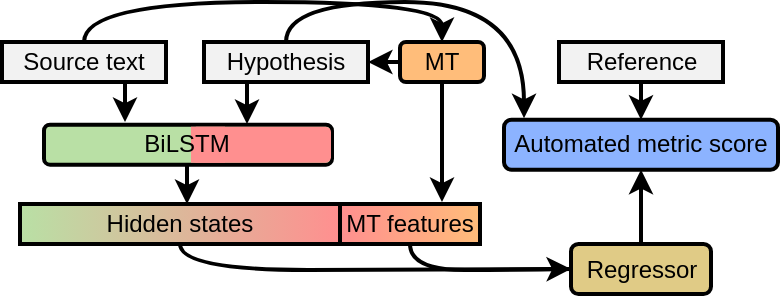 <mxfile version="20.3.0" type="device"><diagram id="SWQedYVsy_tO1SeeWkI7" name="Page-1"><mxGraphModel dx="842" dy="369" grid="1" gridSize="10" guides="1" tooltips="1" connect="1" arrows="1" fold="1" page="1" pageScale="1" pageWidth="850" pageHeight="1100" math="0" shadow="0"><root><mxCell id="0"/><mxCell id="1" parent="0"/><mxCell id="wq4bLFWzeBaN6yT7sqXQ-12" style="edgeStyle=orthogonalEdgeStyle;curved=1;rounded=0;orthogonalLoop=1;jettySize=auto;html=1;exitX=0.75;exitY=1;exitDx=0;exitDy=0;entryX=0.277;entryY=0;entryDx=0;entryDy=0;entryPerimeter=0;strokeWidth=2;" edge="1" parent="1"><mxGeometry relative="1" as="geometry"><mxPoint x="140.5" y="655" as="sourcePoint"/><mxPoint x="140.503" y="680.0" as="targetPoint"/></mxGeometry></mxCell><mxCell id="wq4bLFWzeBaN6yT7sqXQ-13" style="edgeStyle=orthogonalEdgeStyle;curved=1;rounded=0;orthogonalLoop=1;jettySize=auto;html=1;exitX=0.75;exitY=1;exitDx=0;exitDy=0;entryX=0.277;entryY=0;entryDx=0;entryDy=0;entryPerimeter=0;strokeWidth=2;" edge="1" parent="1"><mxGeometry relative="1" as="geometry"><mxPoint x="201.5" y="656" as="sourcePoint"/><mxPoint x="201.503" y="681.0" as="targetPoint"/></mxGeometry></mxCell><mxCell id="wq4bLFWzeBaN6yT7sqXQ-17" style="edgeStyle=orthogonalEdgeStyle;curved=1;rounded=0;orthogonalLoop=1;jettySize=auto;html=1;exitX=0.75;exitY=1;exitDx=0;exitDy=0;entryX=0.277;entryY=0;entryDx=0;entryDy=0;entryPerimeter=0;strokeWidth=2;" edge="1" parent="1"><mxGeometry relative="1" as="geometry"><mxPoint x="171.5" y="696" as="sourcePoint"/><mxPoint x="171.503" y="721.0" as="targetPoint"/></mxGeometry></mxCell><mxCell id="wq4bLFWzeBaN6yT7sqXQ-2" style="edgeStyle=orthogonalEdgeStyle;rounded=0;orthogonalLoop=1;jettySize=auto;html=1;entryX=0.5;entryY=0;entryDx=0;entryDy=0;strokeWidth=2;curved=1;" edge="1" parent="1" source="NaNQK4VGfNcsrKzHw20f-2" target="NaNQK4VGfNcsrKzHw20f-8"><mxGeometry relative="1" as="geometry"><Array as="points"><mxPoint x="120" y="620"/><mxPoint x="299" y="620"/></Array></mxGeometry></mxCell><mxCell id="NaNQK4VGfNcsrKzHw20f-2" value="&lt;span style=&quot;font-size: 12px;&quot;&gt;Source text&lt;/span&gt;" style="rounded=0;whiteSpace=wrap;html=1;fontSize=10.5;fillColor=#F2F2F2;strokeWidth=2;" parent="1" vertex="1"><mxGeometry x="79" y="640" width="82" height="20" as="geometry"/></mxCell><mxCell id="wq4bLFWzeBaN6yT7sqXQ-18" style="edgeStyle=orthogonalEdgeStyle;curved=1;rounded=0;orthogonalLoop=1;jettySize=auto;html=1;entryX=0.076;entryY=-0.029;entryDx=0;entryDy=0;strokeWidth=2;entryPerimeter=0;" edge="1" parent="1" source="NaNQK4VGfNcsrKzHw20f-3" target="NaNQK4VGfNcsrKzHw20f-23"><mxGeometry relative="1" as="geometry"><Array as="points"><mxPoint x="221" y="620"/><mxPoint x="340" y="620"/><mxPoint x="340" y="678"/></Array></mxGeometry></mxCell><mxCell id="NaNQK4VGfNcsrKzHw20f-3" value="&lt;span style=&quot;font-size: 12px;&quot;&gt;Hypothesis&lt;/span&gt;" style="rounded=0;whiteSpace=wrap;html=1;fontSize=10.5;fillColor=#F2F2F2;strokeWidth=2;" parent="1" vertex="1"><mxGeometry x="180" y="640" width="82" height="20" as="geometry"/></mxCell><mxCell id="wq4bLFWzeBaN6yT7sqXQ-4" style="edgeStyle=orthogonalEdgeStyle;curved=1;rounded=0;orthogonalLoop=1;jettySize=auto;html=1;entryX=1;entryY=0.5;entryDx=0;entryDy=0;strokeWidth=2;" edge="1" parent="1" source="NaNQK4VGfNcsrKzHw20f-8" target="NaNQK4VGfNcsrKzHw20f-3"><mxGeometry relative="1" as="geometry"/></mxCell><mxCell id="wq4bLFWzeBaN6yT7sqXQ-15" style="edgeStyle=orthogonalEdgeStyle;curved=1;rounded=0;orthogonalLoop=1;jettySize=auto;html=1;strokeWidth=2;" edge="1" parent="1" source="NaNQK4VGfNcsrKzHw20f-8"><mxGeometry relative="1" as="geometry"><mxPoint x="299" y="720" as="targetPoint"/></mxGeometry></mxCell><mxCell id="NaNQK4VGfNcsrKzHw20f-8" value="MT" style="rounded=1;whiteSpace=wrap;html=1;fillColor=#FFBD7A;strokeWidth=2;" parent="1" vertex="1"><mxGeometry x="278" y="640" width="42" height="20" as="geometry"/></mxCell><mxCell id="wq4bLFWzeBaN6yT7sqXQ-25" style="edgeStyle=orthogonalEdgeStyle;curved=1;rounded=0;orthogonalLoop=1;jettySize=auto;html=1;entryX=0.5;entryY=0;entryDx=0;entryDy=0;strokeWidth=2;endArrow=classic;endFill=1;" edge="1" parent="1" source="NaNQK4VGfNcsrKzHw20f-21" target="NaNQK4VGfNcsrKzHw20f-23"><mxGeometry relative="1" as="geometry"/></mxCell><mxCell id="NaNQK4VGfNcsrKzHw20f-21" value="&lt;span style=&quot;font-size: 12px;&quot;&gt;Reference&lt;/span&gt;" style="rounded=0;whiteSpace=wrap;html=1;fontSize=10.5;fillColor=#F2F2F2;strokeWidth=2;" parent="1" vertex="1"><mxGeometry x="357.5" y="640" width="82" height="20" as="geometry"/></mxCell><mxCell id="NaNQK4VGfNcsrKzHw20f-23" value="Automated metric score" style="rounded=1;whiteSpace=wrap;html=1;fillColor=#8CB3FF;strokeWidth=2;" parent="1" vertex="1"><mxGeometry x="330" y="678.86" width="137" height="25" as="geometry"/></mxCell><mxCell id="wq4bLFWzeBaN6yT7sqXQ-24" style="edgeStyle=orthogonalEdgeStyle;curved=1;rounded=0;orthogonalLoop=1;jettySize=auto;html=1;entryX=0.5;entryY=1;entryDx=0;entryDy=0;strokeWidth=2;endArrow=classic;endFill=1;" edge="1" parent="1" source="NaNQK4VGfNcsrKzHw20f-31" target="NaNQK4VGfNcsrKzHw20f-23"><mxGeometry relative="1" as="geometry"/></mxCell><mxCell id="NaNQK4VGfNcsrKzHw20f-31" value="Regressor" style="rounded=1;whiteSpace=wrap;html=1;fillColor=#E0CB86;strokeWidth=2;" parent="1" vertex="1"><mxGeometry x="363.5" y="741" width="70" height="25" as="geometry"/></mxCell><mxCell id="wq4bLFWzeBaN6yT7sqXQ-7" value="" style="group" vertex="1" connectable="0" parent="1"><mxGeometry x="100" y="677" width="144" height="28.71" as="geometry"/></mxCell><mxCell id="NaNQK4VGfNcsrKzHw20f-1" value="&amp;nbsp; &amp;nbsp; &amp;nbsp; &amp;nbsp; &amp;nbsp;&amp;nbsp;" style="rounded=1;whiteSpace=wrap;html=1;fillColor=#B9E0A5;strokeWidth=2;" parent="wq4bLFWzeBaN6yT7sqXQ-7" vertex="1"><mxGeometry y="4.35" width="144" height="20" as="geometry"/></mxCell><mxCell id="NaNQK4VGfNcsrKzHw20f-4" value="" style="rounded=1;whiteSpace=wrap;html=1;fillColor=#FF8F8F;strokeWidth=2;strokeColor=none;" parent="wq4bLFWzeBaN6yT7sqXQ-7" vertex="1"><mxGeometry x="73.5" y="5.35" width="70" height="18" as="geometry"/></mxCell><mxCell id="7BxNjolvnOCq10BFvmud-1" value="" style="rounded=0;whiteSpace=wrap;html=1;fillColor=#FF8F8F;strokeWidth=2;strokeColor=none;" parent="wq4bLFWzeBaN6yT7sqXQ-7" vertex="1"><mxGeometry x="73.5" y="5.35" width="17" height="18" as="geometry"/></mxCell><mxCell id="kD81Cb9oHB334xhdjW3v-1" value="&lt;span style=&quot;color: rgb(0, 0, 0); font-family: Helvetica; font-size: 12px; font-style: normal; font-variant-ligatures: normal; font-variant-caps: normal; font-weight: 400; letter-spacing: normal; orphans: 2; text-indent: 0px; text-transform: none; widows: 2; word-spacing: 0px; -webkit-text-stroke-width: 0px; text-decoration-thickness: initial; text-decoration-style: initial; text-decoration-color: initial; float: none; display: inline !important;&quot;&gt;BiLSTM&lt;/span&gt;" style="text;whiteSpace=wrap;html=1;fillColor=none;align=center;" parent="wq4bLFWzeBaN6yT7sqXQ-7" vertex="1"><mxGeometry x="2" width="139" height="28.71" as="geometry"/></mxCell><mxCell id="wq4bLFWzeBaN6yT7sqXQ-14" value="" style="group" vertex="1" connectable="0" parent="1"><mxGeometry x="88" y="721" width="230" height="20" as="geometry"/></mxCell><mxCell id="NaNQK4VGfNcsrKzHw20f-7" value="&lt;span style=&quot;font-size: 12px;&quot;&gt;Hidden states&lt;/span&gt;" style="rounded=0;whiteSpace=wrap;html=1;fontSize=10.5;fillColor=#B9E0A5;gradientColor=#FF8F8F;gradientDirection=east;strokeWidth=2;" parent="wq4bLFWzeBaN6yT7sqXQ-14" vertex="1"><mxGeometry width="160" height="20" as="geometry"/></mxCell><mxCell id="NaNQK4VGfNcsrKzHw20f-15" value="&lt;span style=&quot;font-size: 12px;&quot;&gt;MT features&lt;/span&gt;" style="rounded=0;whiteSpace=wrap;html=1;fontSize=10.5;fillColor=#FFBD7A;gradientColor=#FF8F8F;gradientDirection=west;strokeWidth=2;" parent="wq4bLFWzeBaN6yT7sqXQ-14" vertex="1"><mxGeometry x="160" width="70" height="20" as="geometry"/></mxCell><mxCell id="wq4bLFWzeBaN6yT7sqXQ-22" style="edgeStyle=orthogonalEdgeStyle;curved=1;rounded=0;orthogonalLoop=1;jettySize=auto;html=1;entryX=0;entryY=0.5;entryDx=0;entryDy=0;strokeWidth=2;" edge="1" parent="1" source="NaNQK4VGfNcsrKzHw20f-7" target="NaNQK4VGfNcsrKzHw20f-31"><mxGeometry relative="1" as="geometry"><Array as="points"><mxPoint x="168" y="754"/><mxPoint x="296" y="754"/></Array></mxGeometry></mxCell><mxCell id="wq4bLFWzeBaN6yT7sqXQ-23" style="edgeStyle=orthogonalEdgeStyle;curved=1;rounded=0;orthogonalLoop=1;jettySize=auto;html=1;exitX=0.5;exitY=1;exitDx=0;exitDy=0;entryX=0;entryY=0.5;entryDx=0;entryDy=0;strokeWidth=2;endArrow=none;endFill=0;" edge="1" parent="1" source="NaNQK4VGfNcsrKzHw20f-15" target="NaNQK4VGfNcsrKzHw20f-31"><mxGeometry relative="1" as="geometry"><Array as="points"><mxPoint x="283" y="754"/><mxPoint x="338" y="754"/></Array></mxGeometry></mxCell></root></mxGraphModel></diagram></mxfile>